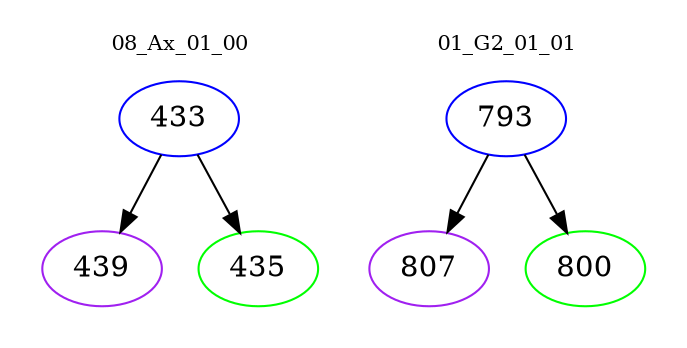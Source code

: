 digraph{
subgraph cluster_0 {
color = white
label = "08_Ax_01_00";
fontsize=10;
T0_433 [label="433", color="blue"]
T0_433 -> T0_439 [color="black"]
T0_439 [label="439", color="purple"]
T0_433 -> T0_435 [color="black"]
T0_435 [label="435", color="green"]
}
subgraph cluster_1 {
color = white
label = "01_G2_01_01";
fontsize=10;
T1_793 [label="793", color="blue"]
T1_793 -> T1_807 [color="black"]
T1_807 [label="807", color="purple"]
T1_793 -> T1_800 [color="black"]
T1_800 [label="800", color="green"]
}
}
